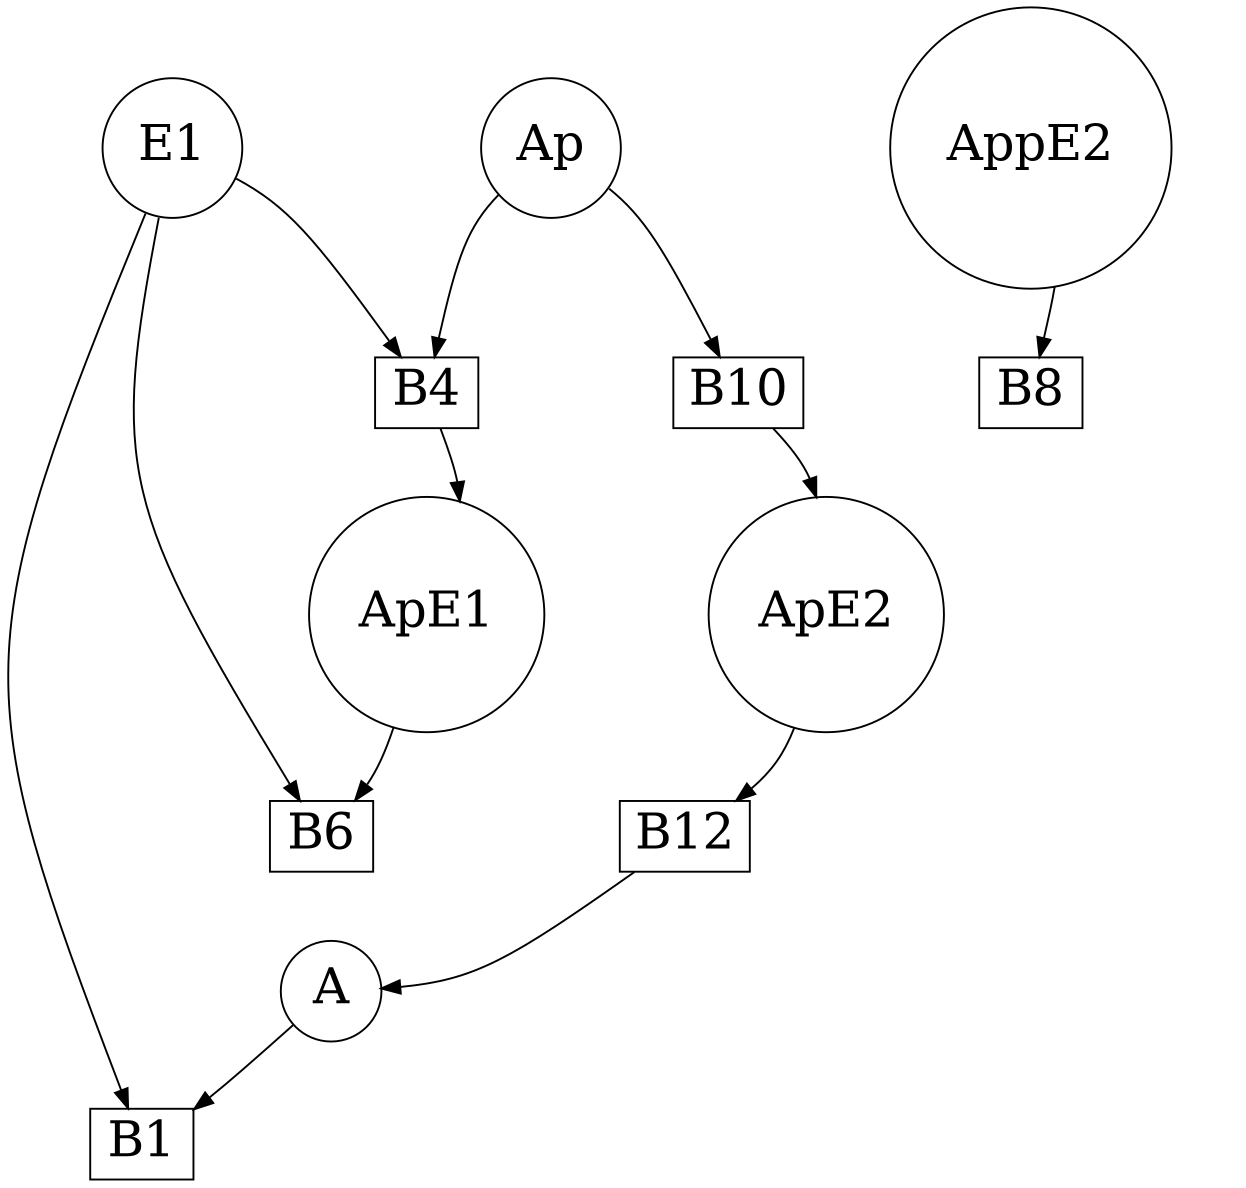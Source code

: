 strict digraph G {
remincross="true";
ratio="fill";
splines="curved";
overlap="true";
size="8.3,8.3";
ApE2 [shape="circle", fontsize=26, pos="50.0,80.0!"];
AppE2 [shape="circle", fontsize=26, pos="240.0,100.0!"];
E1 [shape="circle", fontsize=26, pos="160.0,200.0!"];
A [shape="circle", fontsize=26, pos="0.0,120.0!"];
B12 [shape="box", fontsize=26, pos="0.0,60.0!"];
ApE1 [shape="circle", fontsize=26, pos="260.0,128.0!"];
Ap [shape="circle", fontsize=26, pos="160.0,160.0!"];
B6 [shape="box", fontsize=26, pos="320.0,160.0!"];
B4 [shape="box", fontsize=26, pos="220.0,170.0!"];
B1 [shape="box", fontsize=26, pos="0.0,200.0!"];
B10 [shape="box", fontsize=26, pos="110.0,90.0!"];
B8 [shape="box", fontsize=26, pos="320.0,40.0!"];
ApE1 -> B6;
A -> B1;
B6 -> E1;
B10 -> ApE2;
E1 -> B1;
B4 -> ApE1;
AppE2 -> B8;
ApE2 -> B12;
Ap -> B4;
E1 -> B4;
B12 -> A;
Ap -> B10;
}
